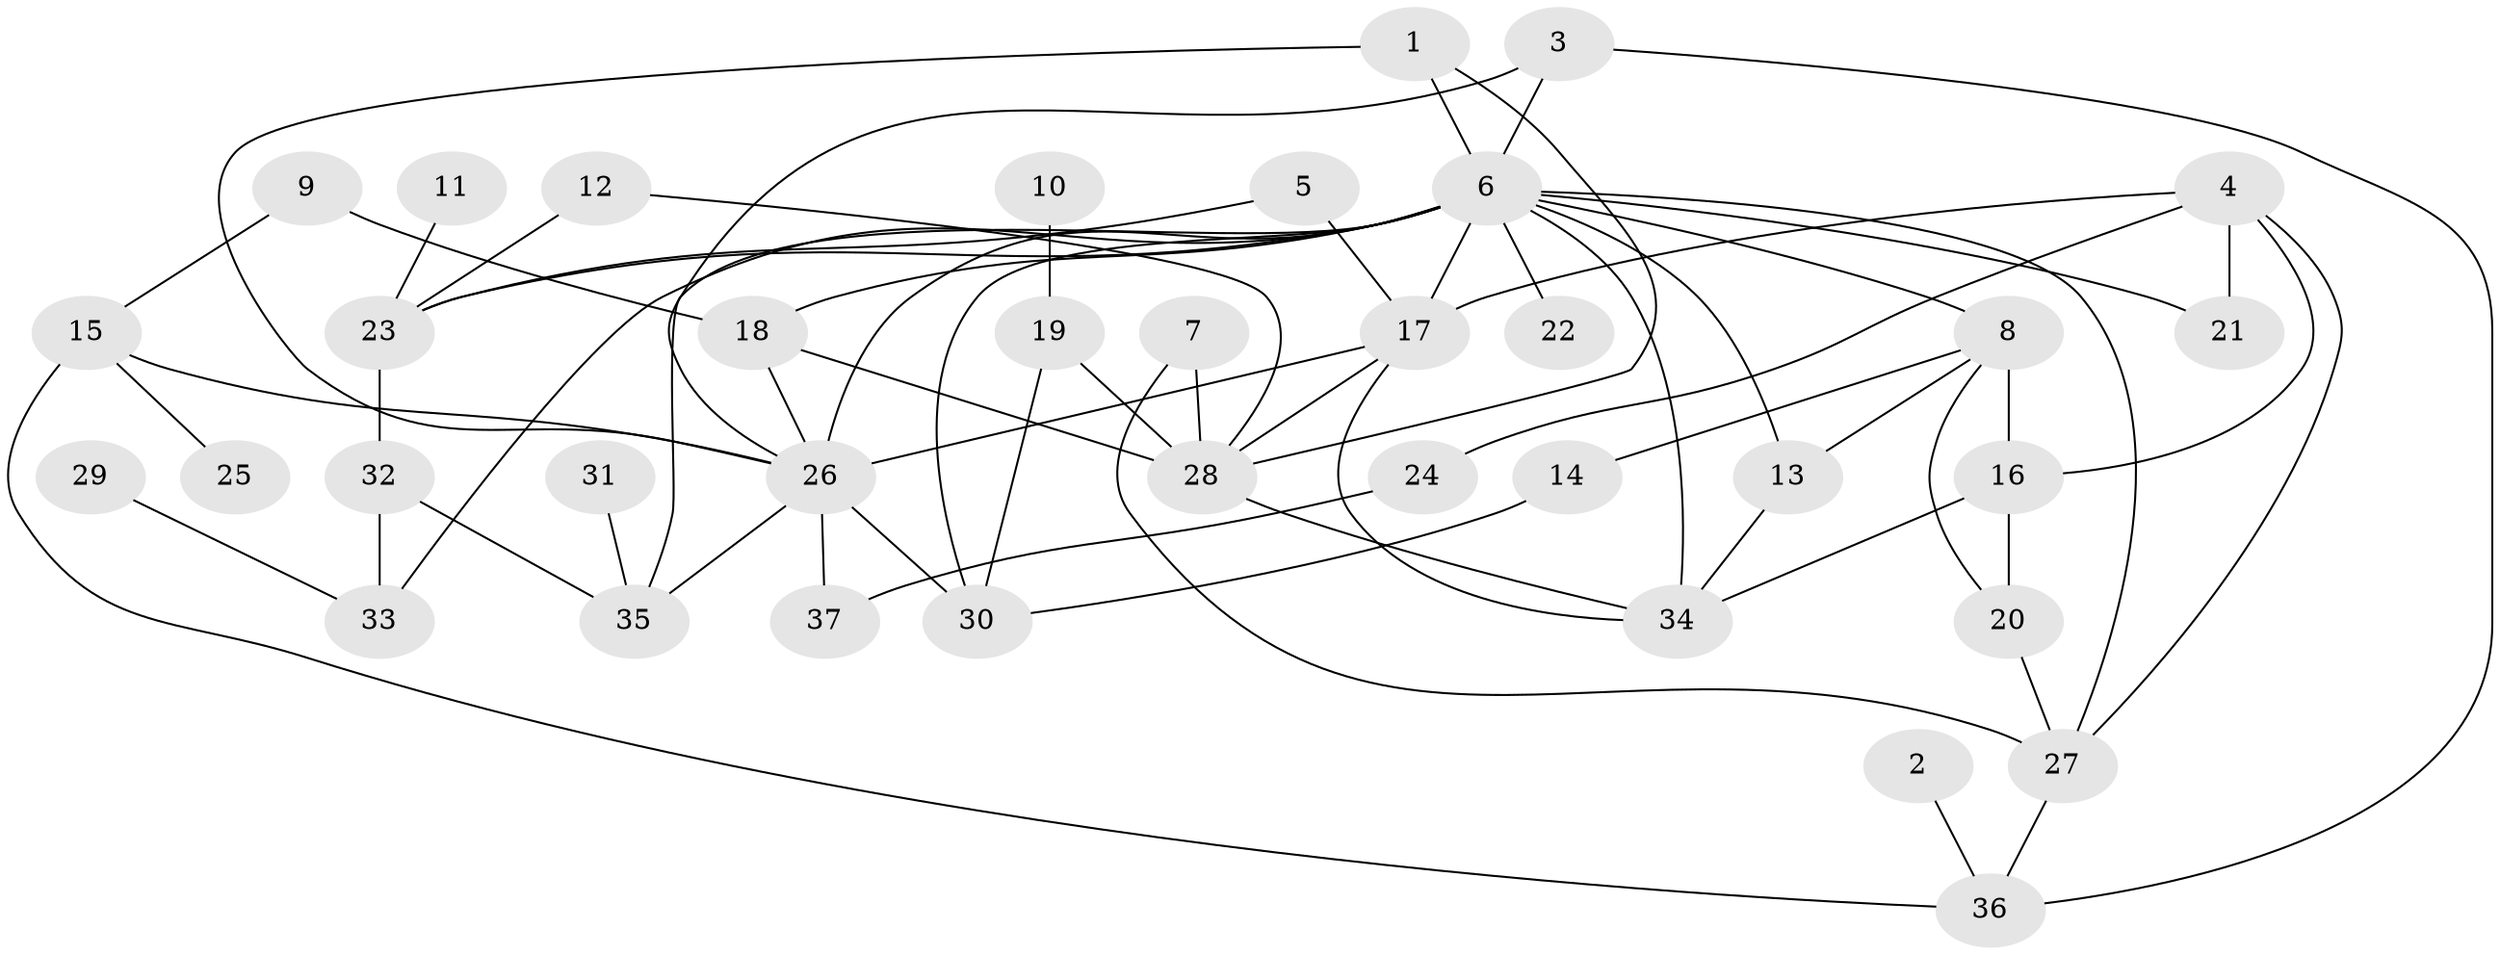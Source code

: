 // original degree distribution, {6: 0.0547945205479452, 8: 0.0136986301369863, 3: 0.1917808219178082, 5: 0.0684931506849315, 4: 0.1780821917808219, 1: 0.2328767123287671, 2: 0.2602739726027397}
// Generated by graph-tools (version 1.1) at 2025/25/03/09/25 03:25:35]
// undirected, 37 vertices, 65 edges
graph export_dot {
graph [start="1"]
  node [color=gray90,style=filled];
  1;
  2;
  3;
  4;
  5;
  6;
  7;
  8;
  9;
  10;
  11;
  12;
  13;
  14;
  15;
  16;
  17;
  18;
  19;
  20;
  21;
  22;
  23;
  24;
  25;
  26;
  27;
  28;
  29;
  30;
  31;
  32;
  33;
  34;
  35;
  36;
  37;
  1 -- 6 [weight=1.0];
  1 -- 26 [weight=1.0];
  1 -- 28 [weight=1.0];
  2 -- 36 [weight=1.0];
  3 -- 6 [weight=1.0];
  3 -- 26 [weight=1.0];
  3 -- 36 [weight=1.0];
  4 -- 16 [weight=1.0];
  4 -- 17 [weight=1.0];
  4 -- 21 [weight=1.0];
  4 -- 24 [weight=1.0];
  4 -- 27 [weight=1.0];
  5 -- 17 [weight=1.0];
  5 -- 23 [weight=1.0];
  6 -- 8 [weight=1.0];
  6 -- 13 [weight=2.0];
  6 -- 17 [weight=1.0];
  6 -- 18 [weight=1.0];
  6 -- 21 [weight=1.0];
  6 -- 22 [weight=1.0];
  6 -- 23 [weight=1.0];
  6 -- 26 [weight=1.0];
  6 -- 27 [weight=1.0];
  6 -- 30 [weight=1.0];
  6 -- 33 [weight=1.0];
  6 -- 34 [weight=1.0];
  6 -- 35 [weight=1.0];
  7 -- 27 [weight=1.0];
  7 -- 28 [weight=1.0];
  8 -- 13 [weight=1.0];
  8 -- 14 [weight=1.0];
  8 -- 16 [weight=1.0];
  8 -- 20 [weight=1.0];
  9 -- 15 [weight=1.0];
  9 -- 18 [weight=1.0];
  10 -- 19 [weight=1.0];
  11 -- 23 [weight=1.0];
  12 -- 23 [weight=1.0];
  12 -- 28 [weight=1.0];
  13 -- 34 [weight=1.0];
  14 -- 30 [weight=1.0];
  15 -- 25 [weight=1.0];
  15 -- 26 [weight=1.0];
  15 -- 36 [weight=1.0];
  16 -- 20 [weight=1.0];
  16 -- 34 [weight=1.0];
  17 -- 26 [weight=1.0];
  17 -- 28 [weight=1.0];
  17 -- 34 [weight=1.0];
  18 -- 26 [weight=1.0];
  18 -- 28 [weight=1.0];
  19 -- 28 [weight=2.0];
  19 -- 30 [weight=1.0];
  20 -- 27 [weight=1.0];
  23 -- 32 [weight=1.0];
  24 -- 37 [weight=1.0];
  26 -- 30 [weight=1.0];
  26 -- 35 [weight=1.0];
  26 -- 37 [weight=1.0];
  27 -- 36 [weight=1.0];
  28 -- 34 [weight=1.0];
  29 -- 33 [weight=1.0];
  31 -- 35 [weight=1.0];
  32 -- 33 [weight=1.0];
  32 -- 35 [weight=1.0];
}
